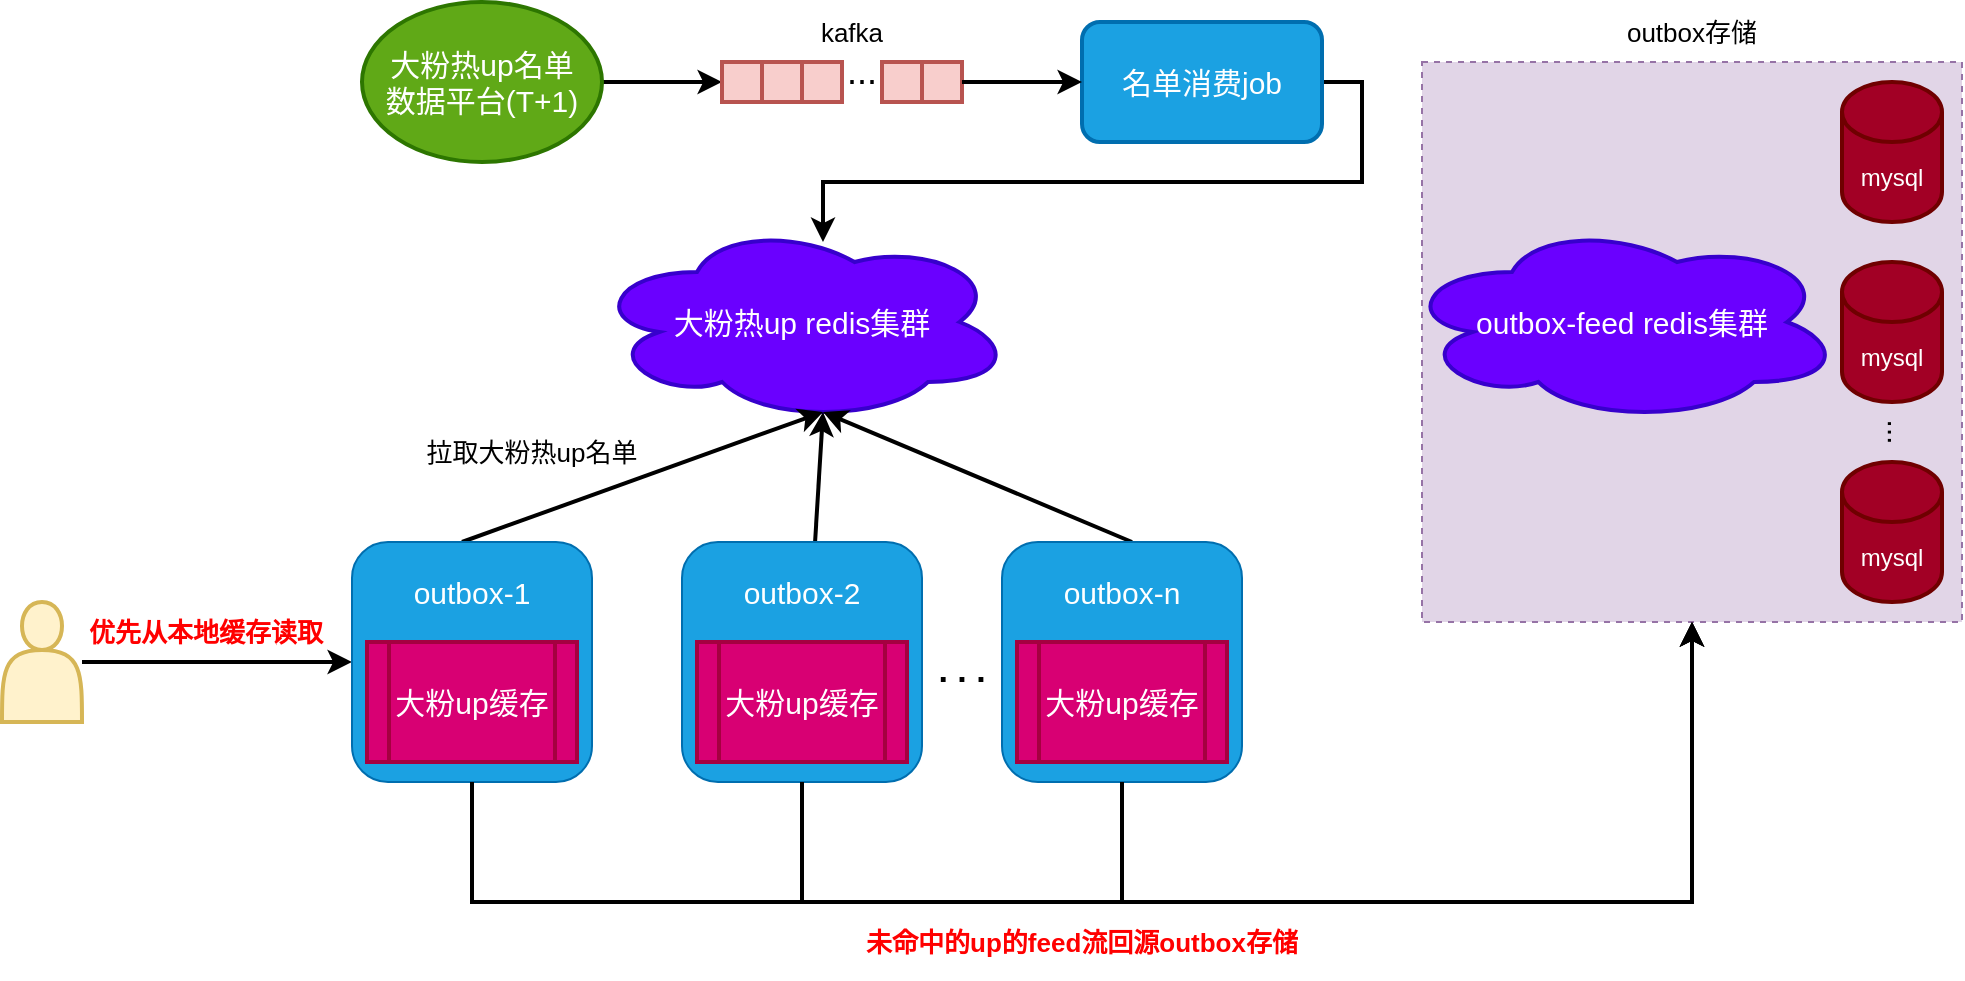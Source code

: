 <mxfile version="21.1.2" type="github">
  <diagram name="第 1 页" id="TkeYNUlHKU1pDu3QiBYY">
    <mxGraphModel dx="2069" dy="796" grid="1" gridSize="10" guides="1" tooltips="1" connect="1" arrows="1" fold="1" page="1" pageScale="1" pageWidth="827" pageHeight="1169" math="0" shadow="0">
      <root>
        <mxCell id="0" />
        <mxCell id="1" parent="0" />
        <mxCell id="ZSRp0nq84egcb55ytcAj-102" value="" style="rounded=0;whiteSpace=wrap;html=1;dashed=1;fillColor=#e1d5e7;strokeColor=#9673a6;" vertex="1" parent="1">
          <mxGeometry x="630" y="270" width="270" height="280" as="geometry" />
        </mxCell>
        <mxCell id="ZSRp0nq84egcb55ytcAj-144" style="edgeStyle=orthogonalEdgeStyle;rounded=0;orthogonalLoop=1;jettySize=auto;html=1;entryX=0;entryY=0.5;entryDx=0;entryDy=0;strokeWidth=2;" edge="1" parent="1" source="ZSRp0nq84egcb55ytcAj-1" target="ZSRp0nq84egcb55ytcAj-38">
          <mxGeometry relative="1" as="geometry">
            <Array as="points">
              <mxPoint x="250" y="280" />
              <mxPoint x="250" y="280" />
            </Array>
          </mxGeometry>
        </mxCell>
        <mxCell id="ZSRp0nq84egcb55ytcAj-1" value="&lt;font style=&quot;font-size: 15px;&quot;&gt;大粉热up名单&lt;br&gt;数据平台(T+1)&lt;/font&gt;" style="ellipse;whiteSpace=wrap;html=1;strokeWidth=2;fillColor=#60a917;strokeColor=#2D7600;fontColor=#ffffff;" vertex="1" parent="1">
          <mxGeometry x="100" y="240" width="120" height="80" as="geometry" />
        </mxCell>
        <mxCell id="ZSRp0nq84egcb55ytcAj-62" style="edgeStyle=orthogonalEdgeStyle;rounded=0;orthogonalLoop=1;jettySize=auto;html=1;exitX=1;exitY=0.5;exitDx=0;exitDy=0;entryX=0.55;entryY=0.1;entryDx=0;entryDy=0;entryPerimeter=0;strokeWidth=2;" edge="1" parent="1" source="ZSRp0nq84egcb55ytcAj-52" target="ZSRp0nq84egcb55ytcAj-56">
          <mxGeometry relative="1" as="geometry">
            <Array as="points">
              <mxPoint x="600" y="280" />
              <mxPoint x="600" y="330" />
              <mxPoint x="331" y="330" />
            </Array>
          </mxGeometry>
        </mxCell>
        <mxCell id="ZSRp0nq84egcb55ytcAj-52" value="&lt;font style=&quot;font-size: 15px;&quot;&gt;名单消费job&lt;/font&gt;" style="rounded=1;whiteSpace=wrap;html=1;strokeWidth=2;fillColor=#1ba1e2;fontColor=#ffffff;strokeColor=#006EAF;" vertex="1" parent="1">
          <mxGeometry x="460" y="250" width="120" height="60" as="geometry" />
        </mxCell>
        <mxCell id="ZSRp0nq84egcb55ytcAj-56" value="&lt;font color=&quot;#ffffff&quot; style=&quot;font-size: 15px;&quot;&gt;大粉热up redis集群&lt;/font&gt;" style="ellipse;shape=cloud;whiteSpace=wrap;html=1;strokeWidth=2;fillColor=#6a00ff;strokeColor=#3700CC;fontColor=#ffffff;" vertex="1" parent="1">
          <mxGeometry x="215" y="350" width="210" height="100" as="geometry" />
        </mxCell>
        <mxCell id="ZSRp0nq84egcb55ytcAj-74" style="edgeStyle=none;rounded=0;orthogonalLoop=1;jettySize=auto;html=1;exitX=0.5;exitY=0;exitDx=0;exitDy=0;entryX=0.55;entryY=0.95;entryDx=0;entryDy=0;entryPerimeter=0;strokeWidth=2;" edge="1" parent="1" target="ZSRp0nq84egcb55ytcAj-56">
          <mxGeometry relative="1" as="geometry">
            <mxPoint x="150" y="510" as="sourcePoint" />
          </mxGeometry>
        </mxCell>
        <mxCell id="ZSRp0nq84egcb55ytcAj-72" style="rounded=0;orthogonalLoop=1;jettySize=auto;html=1;entryX=0.55;entryY=0.95;entryDx=0;entryDy=0;entryPerimeter=0;strokeWidth=2;" edge="1" parent="1" target="ZSRp0nq84egcb55ytcAj-56">
          <mxGeometry relative="1" as="geometry">
            <mxPoint x="326.528" y="510" as="sourcePoint" />
          </mxGeometry>
        </mxCell>
        <mxCell id="ZSRp0nq84egcb55ytcAj-76" style="edgeStyle=none;rounded=0;orthogonalLoop=1;jettySize=auto;html=1;exitX=0.5;exitY=0;exitDx=0;exitDy=0;entryX=0.55;entryY=0.95;entryDx=0;entryDy=0;entryPerimeter=0;strokeWidth=2;" edge="1" parent="1" target="ZSRp0nq84egcb55ytcAj-56">
          <mxGeometry relative="1" as="geometry">
            <mxPoint x="485" y="510" as="sourcePoint" />
          </mxGeometry>
        </mxCell>
        <mxCell id="ZSRp0nq84egcb55ytcAj-94" value="&lt;font size=&quot;1&quot; style=&quot;&quot;&gt;&lt;b style=&quot;font-size: 17px;&quot;&gt;. . .&lt;/b&gt;&lt;/font&gt;" style="text;strokeColor=none;align=center;fillColor=none;html=1;verticalAlign=middle;whiteSpace=wrap;rounded=0;" vertex="1" parent="1">
          <mxGeometry x="370" y="560" width="60" height="30" as="geometry" />
        </mxCell>
        <mxCell id="ZSRp0nq84egcb55ytcAj-95" value="&lt;font style=&quot;font-size: 15px;&quot;&gt;outbox-feed redis集群&lt;/font&gt;" style="ellipse;shape=cloud;whiteSpace=wrap;html=1;strokeWidth=2;fillColor=#6a00ff;strokeColor=#3700CC;fontColor=#ffffff;" vertex="1" parent="1">
          <mxGeometry x="620" y="350" width="220" height="100" as="geometry" />
        </mxCell>
        <mxCell id="ZSRp0nq84egcb55ytcAj-98" value="mysql" style="shape=cylinder3;whiteSpace=wrap;html=1;boundedLbl=1;backgroundOutline=1;size=15;strokeWidth=2;fillColor=#a20025;fontColor=#ffffff;strokeColor=#6F0000;" vertex="1" parent="1">
          <mxGeometry x="840" y="280" width="50" height="70" as="geometry" />
        </mxCell>
        <mxCell id="ZSRp0nq84egcb55ytcAj-99" value="mysql" style="shape=cylinder3;whiteSpace=wrap;html=1;boundedLbl=1;backgroundOutline=1;size=15;strokeWidth=2;fillColor=#a20025;fontColor=#ffffff;strokeColor=#6F0000;" vertex="1" parent="1">
          <mxGeometry x="840" y="370" width="50" height="70" as="geometry" />
        </mxCell>
        <mxCell id="ZSRp0nq84egcb55ytcAj-100" value="&lt;font style=&quot;font-size: 15px;&quot;&gt;...&lt;/font&gt;" style="text;strokeColor=none;align=center;fillColor=none;html=1;verticalAlign=middle;whiteSpace=wrap;rounded=0;rotation=-90;" vertex="1" parent="1">
          <mxGeometry x="827" y="440" width="63" height="30" as="geometry" />
        </mxCell>
        <mxCell id="ZSRp0nq84egcb55ytcAj-101" value="mysql" style="shape=cylinder3;whiteSpace=wrap;html=1;boundedLbl=1;backgroundOutline=1;size=15;strokeWidth=2;fillColor=#a20025;fontColor=#ffffff;strokeColor=#6F0000;" vertex="1" parent="1">
          <mxGeometry x="840" y="470" width="50" height="70" as="geometry" />
        </mxCell>
        <mxCell id="ZSRp0nq84egcb55ytcAj-107" value="&lt;font style=&quot;font-size: 13px;&quot;&gt;outbox存储&lt;/font&gt;" style="text;strokeColor=none;align=center;fillColor=none;html=1;verticalAlign=middle;whiteSpace=wrap;rounded=0;" vertex="1" parent="1">
          <mxGeometry x="725" y="240" width="80" height="30" as="geometry" />
        </mxCell>
        <mxCell id="ZSRp0nq84egcb55ytcAj-126" style="edgeStyle=orthogonalEdgeStyle;rounded=0;orthogonalLoop=1;jettySize=auto;html=1;entryX=0;entryY=0.5;entryDx=0;entryDy=0;strokeWidth=2;" edge="1" parent="1" source="ZSRp0nq84egcb55ytcAj-109" target="ZSRp0nq84egcb55ytcAj-115">
          <mxGeometry relative="1" as="geometry" />
        </mxCell>
        <mxCell id="ZSRp0nq84egcb55ytcAj-109" value="" style="shape=actor;whiteSpace=wrap;html=1;strokeWidth=2;fillColor=#fff2cc;strokeColor=#d6b656;" vertex="1" parent="1">
          <mxGeometry x="-80" y="540" width="40" height="60" as="geometry" />
        </mxCell>
        <mxCell id="ZSRp0nq84egcb55ytcAj-111" value="&lt;span&gt;&lt;font color=&quot;#ff0000&quot;&gt;优先从本地缓存读取&lt;/font&gt;&lt;/span&gt;" style="text;strokeColor=none;align=center;fillColor=none;html=1;verticalAlign=middle;whiteSpace=wrap;rounded=0;fontSize=13;fontStyle=1" vertex="1" parent="1">
          <mxGeometry x="-47.5" y="540" width="137.5" height="30" as="geometry" />
        </mxCell>
        <mxCell id="ZSRp0nq84egcb55ytcAj-112" value="&lt;font color=&quot;#ff0000&quot; style=&quot;font-size: 13px;&quot;&gt;&lt;span&gt;未命中的up的feed流回源outbox存储&lt;/span&gt;&lt;/font&gt;" style="text;strokeColor=none;align=center;fillColor=none;html=1;verticalAlign=middle;whiteSpace=wrap;rounded=0;fontSize=13;fontStyle=1" vertex="1" parent="1">
          <mxGeometry x="340" y="700" width="240" height="20" as="geometry" />
        </mxCell>
        <mxCell id="ZSRp0nq84egcb55ytcAj-93" style="edgeStyle=none;rounded=0;orthogonalLoop=1;jettySize=auto;html=1;exitX=0.5;exitY=1;exitDx=0;exitDy=0;" edge="1" parent="1">
          <mxGeometry relative="1" as="geometry">
            <mxPoint x="510" y="720" as="sourcePoint" />
            <mxPoint x="510" y="720" as="targetPoint" />
          </mxGeometry>
        </mxCell>
        <mxCell id="ZSRp0nq84egcb55ytcAj-117" value="" style="group" vertex="1" connectable="0" parent="1">
          <mxGeometry x="95" y="510" width="120" height="120" as="geometry" />
        </mxCell>
        <mxCell id="ZSRp0nq84egcb55ytcAj-115" value="" style="rounded=1;whiteSpace=wrap;html=1;fillColor=#1ba1e2;fontColor=#ffffff;strokeColor=#006EAF;" vertex="1" parent="ZSRp0nq84egcb55ytcAj-117">
          <mxGeometry width="120" height="120" as="geometry" />
        </mxCell>
        <mxCell id="ZSRp0nq84egcb55ytcAj-86" value="&lt;span style=&quot;font-size: 15px;&quot;&gt;大粉up缓存&lt;/span&gt;" style="shape=process;whiteSpace=wrap;html=1;backgroundOutline=1;strokeWidth=2;fillColor=#d80073;fontColor=#ffffff;strokeColor=#A50040;" vertex="1" parent="ZSRp0nq84egcb55ytcAj-117">
          <mxGeometry x="7.5" y="50" width="105" height="60" as="geometry" />
        </mxCell>
        <mxCell id="ZSRp0nq84egcb55ytcAj-116" value="&lt;font color=&quot;#ffffff&quot; style=&quot;font-size: 15px;&quot;&gt;outbox-1&lt;/font&gt;" style="text;strokeColor=none;align=center;fillColor=none;html=1;verticalAlign=middle;whiteSpace=wrap;rounded=0;" vertex="1" parent="ZSRp0nq84egcb55ytcAj-117">
          <mxGeometry x="25" y="10" width="70" height="30" as="geometry" />
        </mxCell>
        <mxCell id="ZSRp0nq84egcb55ytcAj-118" value="" style="group" vertex="1" connectable="0" parent="1">
          <mxGeometry x="260" y="510" width="130" height="120" as="geometry" />
        </mxCell>
        <mxCell id="ZSRp0nq84egcb55ytcAj-119" value="" style="rounded=1;whiteSpace=wrap;html=1;fillColor=#1ba1e2;fontColor=#ffffff;strokeColor=#006EAF;" vertex="1" parent="ZSRp0nq84egcb55ytcAj-118">
          <mxGeometry width="120" height="120" as="geometry" />
        </mxCell>
        <mxCell id="ZSRp0nq84egcb55ytcAj-120" value="&lt;span style=&quot;font-size: 15px;&quot;&gt;大粉up缓存&lt;/span&gt;" style="shape=process;whiteSpace=wrap;html=1;backgroundOutline=1;strokeWidth=2;fillColor=#d80073;fontColor=#ffffff;strokeColor=#A50040;" vertex="1" parent="ZSRp0nq84egcb55ytcAj-118">
          <mxGeometry x="7.5" y="50" width="105" height="60" as="geometry" />
        </mxCell>
        <mxCell id="ZSRp0nq84egcb55ytcAj-121" value="&lt;font color=&quot;#ffffff&quot; style=&quot;font-size: 15px;&quot;&gt;outbox-2&lt;/font&gt;" style="text;strokeColor=none;align=center;fillColor=none;html=1;verticalAlign=middle;whiteSpace=wrap;rounded=0;" vertex="1" parent="ZSRp0nq84egcb55ytcAj-118">
          <mxGeometry x="25" y="10" width="70" height="30" as="geometry" />
        </mxCell>
        <mxCell id="ZSRp0nq84egcb55ytcAj-122" value="" style="group" vertex="1" connectable="0" parent="1">
          <mxGeometry x="420" y="510" width="120" height="120" as="geometry" />
        </mxCell>
        <mxCell id="ZSRp0nq84egcb55ytcAj-123" value="" style="rounded=1;whiteSpace=wrap;html=1;fillColor=#1ba1e2;fontColor=#ffffff;strokeColor=#006EAF;" vertex="1" parent="ZSRp0nq84egcb55ytcAj-122">
          <mxGeometry width="120" height="120" as="geometry" />
        </mxCell>
        <mxCell id="ZSRp0nq84egcb55ytcAj-124" value="&lt;span style=&quot;font-size: 15px;&quot;&gt;大粉up缓存&lt;/span&gt;" style="shape=process;whiteSpace=wrap;html=1;backgroundOutline=1;strokeWidth=2;fillColor=#d80073;fontColor=#ffffff;strokeColor=#A50040;" vertex="1" parent="ZSRp0nq84egcb55ytcAj-122">
          <mxGeometry x="7.5" y="50" width="105" height="60" as="geometry" />
        </mxCell>
        <mxCell id="ZSRp0nq84egcb55ytcAj-125" value="&lt;font color=&quot;#ffffff&quot; style=&quot;font-size: 15px;&quot;&gt;outbox-n&lt;/font&gt;" style="text;strokeColor=none;align=center;fillColor=none;html=1;verticalAlign=middle;whiteSpace=wrap;rounded=0;" vertex="1" parent="ZSRp0nq84egcb55ytcAj-122">
          <mxGeometry x="25" y="10" width="70" height="30" as="geometry" />
        </mxCell>
        <mxCell id="ZSRp0nq84egcb55ytcAj-136" style="edgeStyle=orthogonalEdgeStyle;rounded=0;orthogonalLoop=1;jettySize=auto;html=1;entryX=0.5;entryY=1;entryDx=0;entryDy=0;strokeWidth=2;" edge="1" parent="1" source="ZSRp0nq84egcb55ytcAj-115" target="ZSRp0nq84egcb55ytcAj-102">
          <mxGeometry relative="1" as="geometry">
            <Array as="points">
              <mxPoint x="155" y="690" />
              <mxPoint x="765" y="690" />
            </Array>
          </mxGeometry>
        </mxCell>
        <mxCell id="ZSRp0nq84egcb55ytcAj-137" style="edgeStyle=orthogonalEdgeStyle;rounded=0;orthogonalLoop=1;jettySize=auto;html=1;entryX=0.5;entryY=1;entryDx=0;entryDy=0;strokeWidth=2;" edge="1" parent="1" source="ZSRp0nq84egcb55ytcAj-119" target="ZSRp0nq84egcb55ytcAj-102">
          <mxGeometry relative="1" as="geometry">
            <Array as="points">
              <mxPoint x="320" y="690" />
              <mxPoint x="765" y="690" />
            </Array>
          </mxGeometry>
        </mxCell>
        <mxCell id="ZSRp0nq84egcb55ytcAj-138" style="edgeStyle=orthogonalEdgeStyle;rounded=0;orthogonalLoop=1;jettySize=auto;html=1;entryX=0.5;entryY=1;entryDx=0;entryDy=0;strokeWidth=2;" edge="1" parent="1" source="ZSRp0nq84egcb55ytcAj-123" target="ZSRp0nq84egcb55ytcAj-102">
          <mxGeometry relative="1" as="geometry">
            <Array as="points">
              <mxPoint x="480" y="690" />
              <mxPoint x="765" y="690" />
            </Array>
          </mxGeometry>
        </mxCell>
        <mxCell id="ZSRp0nq84egcb55ytcAj-143" value="" style="group" vertex="1" connectable="0" parent="1">
          <mxGeometry x="280" y="260" width="120" height="30" as="geometry" />
        </mxCell>
        <mxCell id="ZSRp0nq84egcb55ytcAj-38" value="" style="whiteSpace=wrap;html=1;aspect=fixed;strokeWidth=2;rotation=0;fillColor=#f8cecc;strokeColor=#b85450;" vertex="1" parent="ZSRp0nq84egcb55ytcAj-143">
          <mxGeometry y="10" width="20" height="20" as="geometry" />
        </mxCell>
        <mxCell id="ZSRp0nq84egcb55ytcAj-129" value="" style="whiteSpace=wrap;html=1;aspect=fixed;strokeWidth=2;rotation=0;fillColor=#f8cecc;strokeColor=#b85450;" vertex="1" parent="ZSRp0nq84egcb55ytcAj-143">
          <mxGeometry x="20" y="10" width="20" height="20" as="geometry" />
        </mxCell>
        <mxCell id="ZSRp0nq84egcb55ytcAj-130" value="" style="whiteSpace=wrap;html=1;aspect=fixed;strokeWidth=2;rotation=0;fillColor=#f8cecc;strokeColor=#b85450;" vertex="1" parent="ZSRp0nq84egcb55ytcAj-143">
          <mxGeometry x="40" y="10" width="20" height="20" as="geometry" />
        </mxCell>
        <mxCell id="ZSRp0nq84egcb55ytcAj-139" value="&lt;font style=&quot;font-size: 18px;&quot;&gt;...&lt;/font&gt;" style="text;strokeColor=none;align=center;fillColor=none;html=1;verticalAlign=middle;whiteSpace=wrap;rounded=0;" vertex="1" parent="ZSRp0nq84egcb55ytcAj-143">
          <mxGeometry x="40" width="60" height="30" as="geometry" />
        </mxCell>
        <mxCell id="ZSRp0nq84egcb55ytcAj-141" value="" style="group" vertex="1" connectable="0" parent="ZSRp0nq84egcb55ytcAj-143">
          <mxGeometry x="80" y="10" width="40" height="20" as="geometry" />
        </mxCell>
        <mxCell id="ZSRp0nq84egcb55ytcAj-133" value="" style="whiteSpace=wrap;html=1;aspect=fixed;strokeWidth=2;rotation=0;fillColor=#f8cecc;strokeColor=#b85450;" vertex="1" parent="ZSRp0nq84egcb55ytcAj-141">
          <mxGeometry x="20" width="20" height="20" as="geometry" />
        </mxCell>
        <mxCell id="ZSRp0nq84egcb55ytcAj-134" value="" style="whiteSpace=wrap;html=1;aspect=fixed;strokeWidth=2;rotation=0;fillColor=#f8cecc;strokeColor=#b85450;" vertex="1" parent="ZSRp0nq84egcb55ytcAj-141">
          <mxGeometry width="20" height="20" as="geometry" />
        </mxCell>
        <mxCell id="ZSRp0nq84egcb55ytcAj-146" value="&lt;font style=&quot;font-size: 13px; font-weight: normal;&quot;&gt;拉取大粉热up名单&lt;/font&gt;" style="text;strokeColor=none;align=center;fillColor=none;html=1;verticalAlign=middle;whiteSpace=wrap;rounded=0;fontStyle=1" vertex="1" parent="1">
          <mxGeometry x="130" y="450" width="110" height="30" as="geometry" />
        </mxCell>
        <mxCell id="ZSRp0nq84egcb55ytcAj-147" value="&lt;span style=&quot;font-size: 13px; font-weight: normal;&quot;&gt;kafka&lt;/span&gt;" style="text;strokeColor=none;align=center;fillColor=none;html=1;verticalAlign=middle;whiteSpace=wrap;rounded=0;fontStyle=1" vertex="1" parent="1">
          <mxGeometry x="290" y="240" width="110" height="30" as="geometry" />
        </mxCell>
        <mxCell id="ZSRp0nq84egcb55ytcAj-148" style="edgeStyle=orthogonalEdgeStyle;rounded=0;orthogonalLoop=1;jettySize=auto;html=1;entryX=0;entryY=0.5;entryDx=0;entryDy=0;strokeWidth=2;" edge="1" parent="1" source="ZSRp0nq84egcb55ytcAj-133" target="ZSRp0nq84egcb55ytcAj-52">
          <mxGeometry relative="1" as="geometry" />
        </mxCell>
      </root>
    </mxGraphModel>
  </diagram>
</mxfile>
